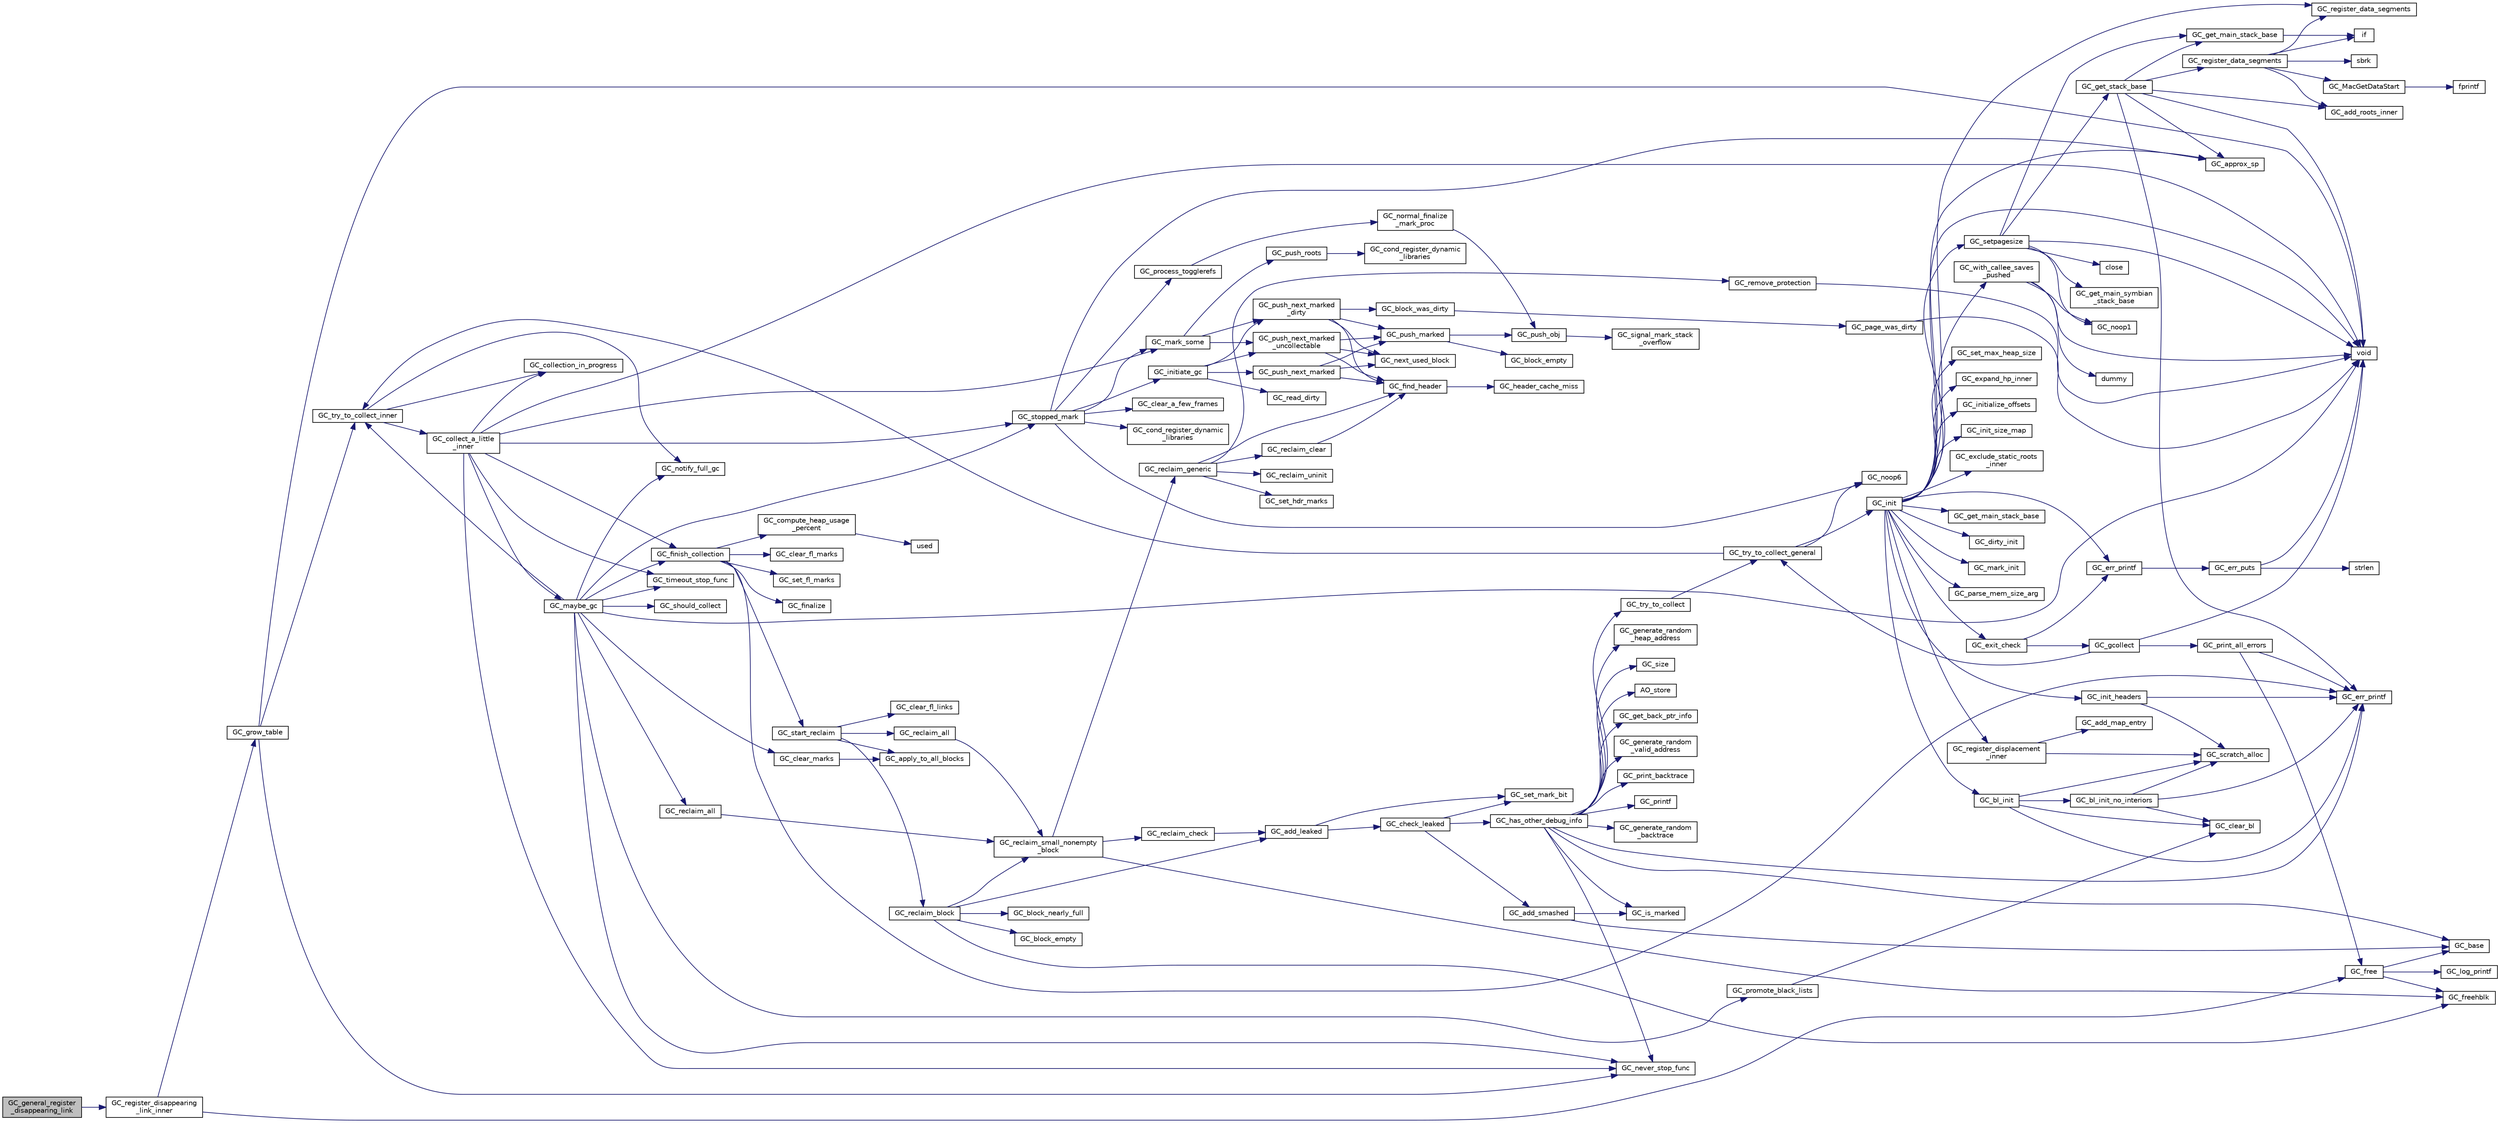 digraph "GC_general_register_disappearing_link"
{
  edge [fontname="Helvetica",fontsize="10",labelfontname="Helvetica",labelfontsize="10"];
  node [fontname="Helvetica",fontsize="10",shape=record];
  rankdir="LR";
  Node1626 [label="GC_general_register\l_disappearing_link",height=0.2,width=0.4,color="black", fillcolor="grey75", style="filled", fontcolor="black"];
  Node1626 -> Node1627 [color="midnightblue",fontsize="10",style="solid",fontname="Helvetica"];
  Node1627 [label="GC_register_disappearing\l_link_inner",height=0.2,width=0.4,color="black", fillcolor="white", style="filled",URL="$d3/d1e/finalize_8c.html#aa16063c0d8d9f6babcd6dba879d5a442"];
  Node1627 -> Node1628 [color="midnightblue",fontsize="10",style="solid",fontname="Helvetica"];
  Node1628 [label="GC_grow_table",height=0.2,width=0.4,color="black", fillcolor="white", style="filled",URL="$d3/d1e/finalize_8c.html#a716b17230f6f6e17b29bc7335984735a"];
  Node1628 -> Node1629 [color="midnightblue",fontsize="10",style="solid",fontname="Helvetica"];
  Node1629 [label="void",height=0.2,width=0.4,color="black", fillcolor="white", style="filled",URL="$d0/daa/gc_8h.html#a7e0f997409f0b1753e44b648fcd6fc39"];
  Node1628 -> Node1630 [color="midnightblue",fontsize="10",style="solid",fontname="Helvetica"];
  Node1630 [label="GC_try_to_collect_inner",height=0.2,width=0.4,color="black", fillcolor="white", style="filled",URL="$d9/d39/alloc_8c.html#a2add6e03db26dd061369fb1116eae67d"];
  Node1630 -> Node1631 [color="midnightblue",fontsize="10",style="solid",fontname="Helvetica"];
  Node1631 [label="GC_collection_in_progress",height=0.2,width=0.4,color="black", fillcolor="white", style="filled",URL="$dd/d79/gc__priv_8h.html#a0784f4bbd76df30f0d547e848e570d75"];
  Node1630 -> Node1632 [color="midnightblue",fontsize="10",style="solid",fontname="Helvetica"];
  Node1632 [label="GC_collect_a_little\l_inner",height=0.2,width=0.4,color="black", fillcolor="white", style="filled",URL="$d9/d39/alloc_8c.html#aa4521e4ff77319368671db2f7cc56ca4"];
  Node1632 -> Node1631 [color="midnightblue",fontsize="10",style="solid",fontname="Helvetica"];
  Node1632 -> Node1633 [color="midnightblue",fontsize="10",style="solid",fontname="Helvetica"];
  Node1633 [label="GC_mark_some",height=0.2,width=0.4,color="black", fillcolor="white", style="filled",URL="$dd/d79/gc__priv_8h.html#abc58b74d8f082c09663afed967bf7bd1"];
  Node1633 -> Node1634 [color="midnightblue",fontsize="10",style="solid",fontname="Helvetica"];
  Node1634 [label="GC_push_next_marked\l_dirty",height=0.2,width=0.4,color="black", fillcolor="white", style="filled",URL="$d1/db7/mark_8c.html#a2b64914843f3267ea62fb8cf095cb09d"];
  Node1634 -> Node1635 [color="midnightblue",fontsize="10",style="solid",fontname="Helvetica"];
  Node1635 [label="GC_next_used_block",height=0.2,width=0.4,color="black", fillcolor="white", style="filled",URL="$d2/d22/headers_8c.html#a6e4b2c04b60a205269287bedeae8753c"];
  Node1634 -> Node1636 [color="midnightblue",fontsize="10",style="solid",fontname="Helvetica"];
  Node1636 [label="GC_find_header",height=0.2,width=0.4,color="black", fillcolor="white", style="filled",URL="$d2/d22/headers_8c.html#a82a38fd3345ecdd1ab8e84422ed16022"];
  Node1636 -> Node1637 [color="midnightblue",fontsize="10",style="solid",fontname="Helvetica"];
  Node1637 [label="GC_header_cache_miss",height=0.2,width=0.4,color="black", fillcolor="white", style="filled",URL="$d2/d22/headers_8c.html#a6713a42cf8bb9b399bc20947f771b5c7"];
  Node1634 -> Node1638 [color="midnightblue",fontsize="10",style="solid",fontname="Helvetica"];
  Node1638 [label="GC_block_was_dirty",height=0.2,width=0.4,color="black", fillcolor="white", style="filled",URL="$d1/db7/mark_8c.html#ad3dbd3d31eb43d2ad442e22d523fd716"];
  Node1638 -> Node1639 [color="midnightblue",fontsize="10",style="solid",fontname="Helvetica"];
  Node1639 [label="GC_page_was_dirty",height=0.2,width=0.4,color="black", fillcolor="white", style="filled",URL="$dd/d79/gc__priv_8h.html#a6fa44797f4bbb69a231f72a3255960fe"];
  Node1639 -> Node1629 [color="midnightblue",fontsize="10",style="solid",fontname="Helvetica"];
  Node1634 -> Node1640 [color="midnightblue",fontsize="10",style="solid",fontname="Helvetica"];
  Node1640 [label="GC_push_marked",height=0.2,width=0.4,color="black", fillcolor="white", style="filled",URL="$d1/db7/mark_8c.html#a3f6c642633cbcf2c4960bbb02a6b305c"];
  Node1640 -> Node1641 [color="midnightblue",fontsize="10",style="solid",fontname="Helvetica"];
  Node1641 [label="GC_block_empty",height=0.2,width=0.4,color="black", fillcolor="white", style="filled",URL="$dd/d79/gc__priv_8h.html#a492e5047848f1c2ee71297f76085b687"];
  Node1640 -> Node1642 [color="midnightblue",fontsize="10",style="solid",fontname="Helvetica"];
  Node1642 [label="GC_push_obj",height=0.2,width=0.4,color="black", fillcolor="white", style="filled",URL="$d8/d2e/gc__pmark_8h.html#a3bf1b3df20d6725c7b48570dc6334ae9"];
  Node1642 -> Node1643 [color="midnightblue",fontsize="10",style="solid",fontname="Helvetica"];
  Node1643 [label="GC_signal_mark_stack\l_overflow",height=0.2,width=0.4,color="black", fillcolor="white", style="filled",URL="$d8/d2e/gc__pmark_8h.html#ac7235e2e6e7dee5b8d82acb48bbf7c47"];
  Node1633 -> Node1644 [color="midnightblue",fontsize="10",style="solid",fontname="Helvetica"];
  Node1644 [label="GC_push_roots",height=0.2,width=0.4,color="black", fillcolor="white", style="filled",URL="$dd/d79/gc__priv_8h.html#aa286e2246387f4caab7aab61bd61c4f8"];
  Node1644 -> Node1645 [color="midnightblue",fontsize="10",style="solid",fontname="Helvetica"];
  Node1645 [label="GC_cond_register_dynamic\l_libraries",height=0.2,width=0.4,color="black", fillcolor="white", style="filled",URL="$dd/d54/mark__rts_8c.html#a8d8ac1f3d8195087879027a5c35988bb"];
  Node1633 -> Node1646 [color="midnightblue",fontsize="10",style="solid",fontname="Helvetica"];
  Node1646 [label="GC_push_next_marked\l_uncollectable",height=0.2,width=0.4,color="black", fillcolor="white", style="filled",URL="$d1/db7/mark_8c.html#ac45e0725fc752de3102a602c1f0cea01"];
  Node1646 -> Node1635 [color="midnightblue",fontsize="10",style="solid",fontname="Helvetica"];
  Node1646 -> Node1636 [color="midnightblue",fontsize="10",style="solid",fontname="Helvetica"];
  Node1646 -> Node1640 [color="midnightblue",fontsize="10",style="solid",fontname="Helvetica"];
  Node1632 -> Node1647 [color="midnightblue",fontsize="10",style="solid",fontname="Helvetica"];
  Node1647 [label="GC_stopped_mark",height=0.2,width=0.4,color="black", fillcolor="white", style="filled",URL="$d9/d39/alloc_8c.html#a770f751cf8819cb41e0cf38b7a36ef33"];
  Node1647 -> Node1648 [color="midnightblue",fontsize="10",style="solid",fontname="Helvetica"];
  Node1648 [label="GC_cond_register_dynamic\l_libraries",height=0.2,width=0.4,color="black", fillcolor="white", style="filled",URL="$dd/d79/gc__priv_8h.html#a8d8ac1f3d8195087879027a5c35988bb"];
  Node1647 -> Node1649 [color="midnightblue",fontsize="10",style="solid",fontname="Helvetica"];
  Node1649 [label="GC_process_togglerefs",height=0.2,width=0.4,color="black", fillcolor="white", style="filled",URL="$d3/d1e/finalize_8c.html#aa9239d76bc7e48761f3c53969bbc59bf"];
  Node1649 -> Node1650 [color="midnightblue",fontsize="10",style="solid",fontname="Helvetica"];
  Node1650 [label="GC_normal_finalize\l_mark_proc",height=0.2,width=0.4,color="black", fillcolor="white", style="filled",URL="$d3/d1e/finalize_8c.html#ad08f29bfcd6a376a69cedd2f97586baa"];
  Node1650 -> Node1642 [color="midnightblue",fontsize="10",style="solid",fontname="Helvetica"];
  Node1647 -> Node1651 [color="midnightblue",fontsize="10",style="solid",fontname="Helvetica"];
  Node1651 [label="GC_clear_a_few_frames",height=0.2,width=0.4,color="black", fillcolor="white", style="filled",URL="$d9/d39/alloc_8c.html#a4dccf283b324c02707dc118d2c76a82e"];
  Node1647 -> Node1652 [color="midnightblue",fontsize="10",style="solid",fontname="Helvetica"];
  Node1652 [label="GC_noop6",height=0.2,width=0.4,color="black", fillcolor="white", style="filled",URL="$dd/d79/gc__priv_8h.html#acb8ad0deabff4b0f2dd9dda6c7bd7190"];
  Node1647 -> Node1653 [color="midnightblue",fontsize="10",style="solid",fontname="Helvetica"];
  Node1653 [label="GC_initiate_gc",height=0.2,width=0.4,color="black", fillcolor="white", style="filled",URL="$dd/d79/gc__priv_8h.html#a84c21b48dfdf4029f20f20bcd03fabc5"];
  Node1653 -> Node1654 [color="midnightblue",fontsize="10",style="solid",fontname="Helvetica"];
  Node1654 [label="GC_read_dirty",height=0.2,width=0.4,color="black", fillcolor="white", style="filled",URL="$dd/d79/gc__priv_8h.html#ac54bdf2543cf0a3459be3ee5aac96e18"];
  Node1653 -> Node1634 [color="midnightblue",fontsize="10",style="solid",fontname="Helvetica"];
  Node1653 -> Node1655 [color="midnightblue",fontsize="10",style="solid",fontname="Helvetica"];
  Node1655 [label="GC_push_next_marked",height=0.2,width=0.4,color="black", fillcolor="white", style="filled",URL="$d1/db7/mark_8c.html#a85138116d042be2501da35dac96baa00"];
  Node1655 -> Node1635 [color="midnightblue",fontsize="10",style="solid",fontname="Helvetica"];
  Node1655 -> Node1636 [color="midnightblue",fontsize="10",style="solid",fontname="Helvetica"];
  Node1655 -> Node1640 [color="midnightblue",fontsize="10",style="solid",fontname="Helvetica"];
  Node1653 -> Node1646 [color="midnightblue",fontsize="10",style="solid",fontname="Helvetica"];
  Node1647 -> Node1633 [color="midnightblue",fontsize="10",style="solid",fontname="Helvetica"];
  Node1647 -> Node1656 [color="midnightblue",fontsize="10",style="solid",fontname="Helvetica"];
  Node1656 [label="GC_approx_sp",height=0.2,width=0.4,color="black", fillcolor="white", style="filled",URL="$dd/d79/gc__priv_8h.html#a63ad3c8487c6bdefff474f15bb986e81"];
  Node1632 -> Node1657 [color="midnightblue",fontsize="10",style="solid",fontname="Helvetica"];
  Node1657 [label="GC_timeout_stop_func",height=0.2,width=0.4,color="black", fillcolor="white", style="filled",URL="$d9/d39/alloc_8c.html#a4ff1e49182c4fb83f2e6aa1c7ded2071"];
  Node1632 -> Node1629 [color="midnightblue",fontsize="10",style="solid",fontname="Helvetica"];
  Node1632 -> Node1658 [color="midnightblue",fontsize="10",style="solid",fontname="Helvetica"];
  Node1658 [label="GC_never_stop_func",height=0.2,width=0.4,color="black", fillcolor="white", style="filled",URL="$d9/d39/alloc_8c.html#a198983e95d71e4daf794092f12618009"];
  Node1632 -> Node1659 [color="midnightblue",fontsize="10",style="solid",fontname="Helvetica"];
  Node1659 [label="GC_finish_collection",height=0.2,width=0.4,color="black", fillcolor="white", style="filled",URL="$d9/d39/alloc_8c.html#a3c34c8a98cd8b3be1725944ba54701ad"];
  Node1659 -> Node1660 [color="midnightblue",fontsize="10",style="solid",fontname="Helvetica"];
  Node1660 [label="GC_set_fl_marks",height=0.2,width=0.4,color="black", fillcolor="white", style="filled",URL="$d9/d39/alloc_8c.html#a48dd9a512111c483ccdae63a89a10e59"];
  Node1659 -> Node1661 [color="midnightblue",fontsize="10",style="solid",fontname="Helvetica"];
  Node1661 [label="GC_start_reclaim",height=0.2,width=0.4,color="black", fillcolor="white", style="filled",URL="$dd/d79/gc__priv_8h.html#a3d4aa82f45c24b3b7a8eb3e607582995"];
  Node1661 -> Node1662 [color="midnightblue",fontsize="10",style="solid",fontname="Helvetica"];
  Node1662 [label="GC_clear_fl_links",height=0.2,width=0.4,color="black", fillcolor="white", style="filled",URL="$d7/d0b/reclaim_8c.html#a8dd938713e06c8a0434bb0063e4fe1ff"];
  Node1661 -> Node1663 [color="midnightblue",fontsize="10",style="solid",fontname="Helvetica"];
  Node1663 [label="GC_apply_to_all_blocks",height=0.2,width=0.4,color="black", fillcolor="white", style="filled",URL="$d2/d22/headers_8c.html#a48a8aa76f61165c1116bb7a3a52d9ac5"];
  Node1661 -> Node1664 [color="midnightblue",fontsize="10",style="solid",fontname="Helvetica"];
  Node1664 [label="GC_reclaim_block",height=0.2,width=0.4,color="black", fillcolor="white", style="filled",URL="$d7/d0b/reclaim_8c.html#a7721e31790b860809f5b25aef40ac673"];
  Node1664 -> Node1665 [color="midnightblue",fontsize="10",style="solid",fontname="Helvetica"];
  Node1665 [label="GC_add_leaked",height=0.2,width=0.4,color="black", fillcolor="white", style="filled",URL="$d7/d0b/reclaim_8c.html#afccf6e87c1d8bdbe9ea41221a3dc78ad"];
  Node1665 -> Node1666 [color="midnightblue",fontsize="10",style="solid",fontname="Helvetica"];
  Node1666 [label="GC_check_leaked",height=0.2,width=0.4,color="black", fillcolor="white", style="filled",URL="$d3/d7b/dbg__mlc_8c.html#a4985b7b1cc5846b5fc372ada1a410071"];
  Node1666 -> Node1667 [color="midnightblue",fontsize="10",style="solid",fontname="Helvetica"];
  Node1667 [label="GC_has_other_debug_info",height=0.2,width=0.4,color="black", fillcolor="white", style="filled",URL="$d3/d7b/dbg__mlc_8c.html#a1e8d4ec327bfee97d5936431e51c3ef6"];
  Node1667 -> Node1668 [color="midnightblue",fontsize="10",style="solid",fontname="Helvetica"];
  Node1668 [label="GC_size",height=0.2,width=0.4,color="black", fillcolor="white", style="filled",URL="$d0/daa/gc_8h.html#a8e4b29a6f09c281e53721eba5f206cf8"];
  Node1667 -> Node1669 [color="midnightblue",fontsize="10",style="solid",fontname="Helvetica"];
  Node1669 [label="AO_store",height=0.2,width=0.4,color="black", fillcolor="white", style="filled",URL="$de/da5/generic-small_8h.html#aa31bf334f050b63089046aa522cacdc9"];
  Node1667 -> Node1670 [color="midnightblue",fontsize="10",style="solid",fontname="Helvetica"];
  Node1670 [label="GC_get_back_ptr_info",height=0.2,width=0.4,color="black", fillcolor="white", style="filled",URL="$d1/d12/gc__backptr_8h.html#adf1bbdb7ae913d2c830b03c68a46dbc4"];
  Node1667 -> Node1671 [color="midnightblue",fontsize="10",style="solid",fontname="Helvetica"];
  Node1671 [label="GC_base",height=0.2,width=0.4,color="black", fillcolor="white", style="filled",URL="$d0/daa/gc_8h.html#a8b93cd0c8d9c312bbdf0e679d10b680a"];
  Node1667 -> Node1672 [color="midnightblue",fontsize="10",style="solid",fontname="Helvetica"];
  Node1672 [label="GC_generate_random\l_heap_address",height=0.2,width=0.4,color="black", fillcolor="white", style="filled",URL="$d1/d12/gc__backptr_8h.html#a1d6517e661024a0531a120458a888654"];
  Node1667 -> Node1673 [color="midnightblue",fontsize="10",style="solid",fontname="Helvetica"];
  Node1673 [label="GC_generate_random\l_valid_address",height=0.2,width=0.4,color="black", fillcolor="white", style="filled",URL="$d1/d12/gc__backptr_8h.html#a1a7cecbc608801ff228aa5b9a63203fb"];
  Node1667 -> Node1674 [color="midnightblue",fontsize="10",style="solid",fontname="Helvetica"];
  Node1674 [label="GC_is_marked",height=0.2,width=0.4,color="black", fillcolor="white", style="filled",URL="$d4/d23/gc__mark_8h.html#a268392cfc127d2574a72a58dd517e926"];
  Node1667 -> Node1675 [color="midnightblue",fontsize="10",style="solid",fontname="Helvetica"];
  Node1675 [label="GC_print_backtrace",height=0.2,width=0.4,color="black", fillcolor="white", style="filled",URL="$d1/d12/gc__backptr_8h.html#aae6654dbd1cbf8f9169002044dca341c"];
  Node1667 -> Node1676 [color="midnightblue",fontsize="10",style="solid",fontname="Helvetica"];
  Node1676 [label="GC_err_printf",height=0.2,width=0.4,color="black", fillcolor="white", style="filled",URL="$dd/d79/gc__priv_8h.html#a515817b1cc28538efe42e953361e6cb1"];
  Node1667 -> Node1677 [color="midnightblue",fontsize="10",style="solid",fontname="Helvetica"];
  Node1677 [label="GC_printf",height=0.2,width=0.4,color="black", fillcolor="white", style="filled",URL="$dd/d79/gc__priv_8h.html#af88bfca208f01c5a5b986b6875d279c5"];
  Node1667 -> Node1678 [color="midnightblue",fontsize="10",style="solid",fontname="Helvetica"];
  Node1678 [label="GC_generate_random\l_backtrace",height=0.2,width=0.4,color="black", fillcolor="white", style="filled",URL="$d1/d12/gc__backptr_8h.html#abf6a51b99f26482e856763f27018f009"];
  Node1667 -> Node1679 [color="midnightblue",fontsize="10",style="solid",fontname="Helvetica"];
  Node1679 [label="GC_try_to_collect",height=0.2,width=0.4,color="black", fillcolor="white", style="filled",URL="$d9/d39/alloc_8c.html#ad5a1cc1b1694e4370eef16ec02100a0a"];
  Node1679 -> Node1680 [color="midnightblue",fontsize="10",style="solid",fontname="Helvetica"];
  Node1680 [label="GC_try_to_collect_general",height=0.2,width=0.4,color="black", fillcolor="white", style="filled",URL="$d9/d39/alloc_8c.html#a70b496ceee236d78b93b578c73695d6a"];
  Node1680 -> Node1681 [color="midnightblue",fontsize="10",style="solid",fontname="Helvetica"];
  Node1681 [label="GC_init",height=0.2,width=0.4,color="black", fillcolor="white", style="filled",URL="$d0/daa/gc_8h.html#a16a0e282a07c598595436b79e88d6e00"];
  Node1681 -> Node1629 [color="midnightblue",fontsize="10",style="solid",fontname="Helvetica"];
  Node1681 -> Node1682 [color="midnightblue",fontsize="10",style="solid",fontname="Helvetica"];
  Node1682 [label="GC_setpagesize",height=0.2,width=0.4,color="black", fillcolor="white", style="filled",URL="$dd/d79/gc__priv_8h.html#a69f36e8eacdbd088bfd0fe6b8187d13f"];
  Node1682 -> Node1683 [color="midnightblue",fontsize="10",style="solid",fontname="Helvetica"];
  Node1683 [label="GC_get_stack_base",height=0.2,width=0.4,color="black", fillcolor="white", style="filled",URL="$d2/d3c/os__dep_8c.html#a09251998bd28d60637173777b72fec2f"];
  Node1683 -> Node1684 [color="midnightblue",fontsize="10",style="solid",fontname="Helvetica"];
  Node1684 [label="GC_get_main_stack_base",height=0.2,width=0.4,color="black", fillcolor="white", style="filled",URL="$d2/d3c/os__dep_8c.html#af9cca322f452a3242d4ddae4f582ace7"];
  Node1684 -> Node1685 [color="midnightblue",fontsize="10",style="solid",fontname="Helvetica"];
  Node1685 [label="if",height=0.2,width=0.4,color="black", fillcolor="white", style="filled",URL="$dc/ddc/3rd_party_2flex-2_85_835_2parse_8c.html#a5468319b5337c3d6192d299ceb3062fc"];
  Node1683 -> Node1656 [color="midnightblue",fontsize="10",style="solid",fontname="Helvetica"];
  Node1683 -> Node1686 [color="midnightblue",fontsize="10",style="solid",fontname="Helvetica"];
  Node1686 [label="GC_register_data_segments",height=0.2,width=0.4,color="black", fillcolor="white", style="filled",URL="$d2/d3c/os__dep_8c.html#a3d0d3f82fd76148cd7432d53d70b1fc6"];
  Node1686 -> Node1685 [color="midnightblue",fontsize="10",style="solid",fontname="Helvetica"];
  Node1686 -> Node1687 [color="midnightblue",fontsize="10",style="solid",fontname="Helvetica"];
  Node1687 [label="GC_register_data_segments",height=0.2,width=0.4,color="black", fillcolor="white", style="filled",URL="$df/db9/_amiga_o_s_8c.html#a3d0d3f82fd76148cd7432d53d70b1fc6"];
  Node1686 -> Node1688 [color="midnightblue",fontsize="10",style="solid",fontname="Helvetica"];
  Node1688 [label="GC_add_roots_inner",height=0.2,width=0.4,color="black", fillcolor="white", style="filled",URL="$dd/d79/gc__priv_8h.html#a75a78418f0a04f04ffd9edd82461f646"];
  Node1686 -> Node1689 [color="midnightblue",fontsize="10",style="solid",fontname="Helvetica"];
  Node1689 [label="sbrk",height=0.2,width=0.4,color="black", fillcolor="white", style="filled",URL="$d4/d98/g_09_09malloc_8c.html#af449de63ece64281502c546e6c491cc3"];
  Node1686 -> Node1690 [color="midnightblue",fontsize="10",style="solid",fontname="Helvetica"];
  Node1690 [label="GC_MacGetDataStart",height=0.2,width=0.4,color="black", fillcolor="white", style="filled",URL="$de/d92/_mac_o_s_8c.html#af0f592ca26979a59bef5485b6b146f17"];
  Node1690 -> Node1691 [color="midnightblue",fontsize="10",style="solid",fontname="Helvetica"];
  Node1691 [label="fprintf",height=0.2,width=0.4,color="black", fillcolor="white", style="filled",URL="$d2/d8c/examplehs038_8m.html#ae272956ea74f28b2f067d455fead331f"];
  Node1683 -> Node1676 [color="midnightblue",fontsize="10",style="solid",fontname="Helvetica"];
  Node1683 -> Node1688 [color="midnightblue",fontsize="10",style="solid",fontname="Helvetica"];
  Node1683 -> Node1629 [color="midnightblue",fontsize="10",style="solid",fontname="Helvetica"];
  Node1682 -> Node1629 [color="midnightblue",fontsize="10",style="solid",fontname="Helvetica"];
  Node1682 -> Node1692 [color="midnightblue",fontsize="10",style="solid",fontname="Helvetica"];
  Node1692 [label="GC_noop1",height=0.2,width=0.4,color="black", fillcolor="white", style="filled",URL="$d0/daa/gc_8h.html#a233015def2a1752a7feb7c81d34f89e6"];
  Node1682 -> Node1693 [color="midnightblue",fontsize="10",style="solid",fontname="Helvetica"];
  Node1693 [label="close",height=0.2,width=0.4,color="black", fillcolor="white", style="filled",URL="$de/def/kim__info_8m.html#aff74ba1ae73082324b3adcbdd8d78860"];
  Node1682 -> Node1684 [color="midnightblue",fontsize="10",style="solid",fontname="Helvetica"];
  Node1682 -> Node1694 [color="midnightblue",fontsize="10",style="solid",fontname="Helvetica"];
  Node1694 [label="GC_get_main_symbian\l_stack_base",height=0.2,width=0.4,color="black", fillcolor="white", style="filled",URL="$df/dac/symbian_8cpp.html#a4abe4d117f7529e3efefad688145a791"];
  Node1681 -> Node1695 [color="midnightblue",fontsize="10",style="solid",fontname="Helvetica"];
  Node1695 [label="GC_err_printf",height=0.2,width=0.4,color="black", fillcolor="white", style="filled",URL="$de/dd3/gc_2misc_8c.html#a65add866e165472e33077885ab5cb57d"];
  Node1695 -> Node1696 [color="midnightblue",fontsize="10",style="solid",fontname="Helvetica"];
  Node1696 [label="GC_err_puts",height=0.2,width=0.4,color="black", fillcolor="white", style="filled",URL="$de/dd3/gc_2misc_8c.html#ac8e0ae3d9050e13056af620d0395c587"];
  Node1696 -> Node1629 [color="midnightblue",fontsize="10",style="solid",fontname="Helvetica"];
  Node1696 -> Node1697 [color="midnightblue",fontsize="10",style="solid",fontname="Helvetica"];
  Node1697 [label="strlen",height=0.2,width=0.4,color="black", fillcolor="white", style="filled",URL="$d7/d57/iregex_8c.html#a492442620ce65db20fe7297b43cbca65"];
  Node1681 -> Node1698 [color="midnightblue",fontsize="10",style="solid",fontname="Helvetica"];
  Node1698 [label="GC_exclude_static_roots\l_inner",height=0.2,width=0.4,color="black", fillcolor="white", style="filled",URL="$dd/d79/gc__priv_8h.html#a9de5e042f9c16b0710e64611cfa92539"];
  Node1681 -> Node1699 [color="midnightblue",fontsize="10",style="solid",fontname="Helvetica"];
  Node1699 [label="GC_get_main_stack_base",height=0.2,width=0.4,color="black", fillcolor="white", style="filled",URL="$df/db9/_amiga_o_s_8c.html#af9cca322f452a3242d4ddae4f582ace7"];
  Node1681 -> Node1656 [color="midnightblue",fontsize="10",style="solid",fontname="Helvetica"];
  Node1681 -> Node1700 [color="midnightblue",fontsize="10",style="solid",fontname="Helvetica"];
  Node1700 [label="GC_dirty_init",height=0.2,width=0.4,color="black", fillcolor="white", style="filled",URL="$dd/d79/gc__priv_8h.html#a29a51493303bec3663137cb9ca6d2343"];
  Node1681 -> Node1687 [color="midnightblue",fontsize="10",style="solid",fontname="Helvetica"];
  Node1681 -> Node1701 [color="midnightblue",fontsize="10",style="solid",fontname="Helvetica"];
  Node1701 [label="GC_init_headers",height=0.2,width=0.4,color="black", fillcolor="white", style="filled",URL="$d2/d22/headers_8c.html#ab7801e7a7fe68245da22dff8da4dfa63"];
  Node1701 -> Node1702 [color="midnightblue",fontsize="10",style="solid",fontname="Helvetica"];
  Node1702 [label="GC_scratch_alloc",height=0.2,width=0.4,color="black", fillcolor="white", style="filled",URL="$d2/d22/headers_8c.html#ad4012dbe01b6c85c8c21b76e5d42b460"];
  Node1701 -> Node1676 [color="midnightblue",fontsize="10",style="solid",fontname="Helvetica"];
  Node1681 -> Node1703 [color="midnightblue",fontsize="10",style="solid",fontname="Helvetica"];
  Node1703 [label="GC_bl_init",height=0.2,width=0.4,color="black", fillcolor="white", style="filled",URL="$db/d5f/blacklst_8c.html#af4183eead1835a06b5062b1a9980df57"];
  Node1703 -> Node1704 [color="midnightblue",fontsize="10",style="solid",fontname="Helvetica"];
  Node1704 [label="GC_bl_init_no_interiors",height=0.2,width=0.4,color="black", fillcolor="white", style="filled",URL="$db/d5f/blacklst_8c.html#aa959cb7ecd954c5ce71a307a95e917b0"];
  Node1704 -> Node1702 [color="midnightblue",fontsize="10",style="solid",fontname="Helvetica"];
  Node1704 -> Node1676 [color="midnightblue",fontsize="10",style="solid",fontname="Helvetica"];
  Node1704 -> Node1705 [color="midnightblue",fontsize="10",style="solid",fontname="Helvetica"];
  Node1705 [label="GC_clear_bl",height=0.2,width=0.4,color="black", fillcolor="white", style="filled",URL="$db/d5f/blacklst_8c.html#abffd8217465e2a2af662066fae2c46b3"];
  Node1703 -> Node1702 [color="midnightblue",fontsize="10",style="solid",fontname="Helvetica"];
  Node1703 -> Node1676 [color="midnightblue",fontsize="10",style="solid",fontname="Helvetica"];
  Node1703 -> Node1705 [color="midnightblue",fontsize="10",style="solid",fontname="Helvetica"];
  Node1681 -> Node1706 [color="midnightblue",fontsize="10",style="solid",fontname="Helvetica"];
  Node1706 [label="GC_mark_init",height=0.2,width=0.4,color="black", fillcolor="white", style="filled",URL="$dd/d79/gc__priv_8h.html#a64108c12ea06e23af7be1d9c872be526"];
  Node1681 -> Node1707 [color="midnightblue",fontsize="10",style="solid",fontname="Helvetica"];
  Node1707 [label="GC_parse_mem_size_arg",height=0.2,width=0.4,color="black", fillcolor="white", style="filled",URL="$de/dd3/gc_2misc_8c.html#ad6fefa01e4246ef7c4658456d0c8d51c"];
  Node1681 -> Node1708 [color="midnightblue",fontsize="10",style="solid",fontname="Helvetica"];
  Node1708 [label="GC_set_max_heap_size",height=0.2,width=0.4,color="black", fillcolor="white", style="filled",URL="$d9/d39/alloc_8c.html#a19ab7146b88522de1093da71555be260"];
  Node1681 -> Node1709 [color="midnightblue",fontsize="10",style="solid",fontname="Helvetica"];
  Node1709 [label="GC_expand_hp_inner",height=0.2,width=0.4,color="black", fillcolor="white", style="filled",URL="$d9/d39/alloc_8c.html#ac5bcf928b3ddcd0be79f3b8e276ecb5c"];
  Node1681 -> Node1710 [color="midnightblue",fontsize="10",style="solid",fontname="Helvetica"];
  Node1710 [label="GC_initialize_offsets",height=0.2,width=0.4,color="black", fillcolor="white", style="filled",URL="$dd/d79/gc__priv_8h.html#abbd44583f2d985e9a2eb30303beb8f97"];
  Node1681 -> Node1711 [color="midnightblue",fontsize="10",style="solid",fontname="Helvetica"];
  Node1711 [label="GC_register_displacement\l_inner",height=0.2,width=0.4,color="black", fillcolor="white", style="filled",URL="$dd/d79/gc__priv_8h.html#a2a2204a2386781556aa1d3d70eb9bd04"];
  Node1711 -> Node1712 [color="midnightblue",fontsize="10",style="solid",fontname="Helvetica"];
  Node1712 [label="GC_add_map_entry",height=0.2,width=0.4,color="black", fillcolor="white", style="filled",URL="$dd/d79/gc__priv_8h.html#ac2326c77652399203efc82c6b971dc4e"];
  Node1711 -> Node1702 [color="midnightblue",fontsize="10",style="solid",fontname="Helvetica"];
  Node1681 -> Node1713 [color="midnightblue",fontsize="10",style="solid",fontname="Helvetica"];
  Node1713 [label="GC_init_size_map",height=0.2,width=0.4,color="black", fillcolor="white", style="filled",URL="$de/dd3/gc_2misc_8c.html#a8630ca36a509b7a5b0ff5091b59f261a"];
  Node1681 -> Node1714 [color="midnightblue",fontsize="10",style="solid",fontname="Helvetica"];
  Node1714 [label="GC_with_callee_saves\l_pushed",height=0.2,width=0.4,color="black", fillcolor="white", style="filled",URL="$dd/d79/gc__priv_8h.html#a6af56dbaf871f19819e42a5445771613"];
  Node1714 -> Node1715 [color="midnightblue",fontsize="10",style="solid",fontname="Helvetica"];
  Node1715 [label="dummy",height=0.2,width=0.4,color="black", fillcolor="white", style="filled",URL="$d7/d6b/ipoma-dummy_8f.html#a14e68597ab81208552434ccd2a9e8f4f"];
  Node1714 -> Node1692 [color="midnightblue",fontsize="10",style="solid",fontname="Helvetica"];
  Node1714 -> Node1629 [color="midnightblue",fontsize="10",style="solid",fontname="Helvetica"];
  Node1681 -> Node1716 [color="midnightblue",fontsize="10",style="solid",fontname="Helvetica"];
  Node1716 [label="GC_exit_check",height=0.2,width=0.4,color="black", fillcolor="white", style="filled",URL="$de/dd3/gc_2misc_8c.html#aebed0843915f857a3004b0b9fc88846e"];
  Node1716 -> Node1717 [color="midnightblue",fontsize="10",style="solid",fontname="Helvetica"];
  Node1717 [label="GC_gcollect",height=0.2,width=0.4,color="black", fillcolor="white", style="filled",URL="$d9/d39/alloc_8c.html#a726a8653def8e4e16be7e29c7617c7d5"];
  Node1717 -> Node1629 [color="midnightblue",fontsize="10",style="solid",fontname="Helvetica"];
  Node1717 -> Node1680 [color="midnightblue",fontsize="10",style="solid",fontname="Helvetica"];
  Node1717 -> Node1718 [color="midnightblue",fontsize="10",style="solid",fontname="Helvetica"];
  Node1718 [label="GC_print_all_errors",height=0.2,width=0.4,color="black", fillcolor="white", style="filled",URL="$dd/d79/gc__priv_8h.html#a9153adf9cf216b060c3ca8e2e69529db"];
  Node1718 -> Node1676 [color="midnightblue",fontsize="10",style="solid",fontname="Helvetica"];
  Node1718 -> Node1719 [color="midnightblue",fontsize="10",style="solid",fontname="Helvetica"];
  Node1719 [label="GC_free",height=0.2,width=0.4,color="black", fillcolor="white", style="filled",URL="$d0/daa/gc_8h.html#aef11fb85e24d9cdb7da9ef9df26d45b3"];
  Node1719 -> Node1720 [color="midnightblue",fontsize="10",style="solid",fontname="Helvetica"];
  Node1720 [label="GC_log_printf",height=0.2,width=0.4,color="black", fillcolor="white", style="filled",URL="$dd/d79/gc__priv_8h.html#ada843fec7ffa10957a47951e0691f73b"];
  Node1719 -> Node1671 [color="midnightblue",fontsize="10",style="solid",fontname="Helvetica"];
  Node1719 -> Node1721 [color="midnightblue",fontsize="10",style="solid",fontname="Helvetica"];
  Node1721 [label="GC_freehblk",height=0.2,width=0.4,color="black", fillcolor="white", style="filled",URL="$d8/d86/allchblk_8c.html#a2c41d1fbfff96311052f54041d5c659a"];
  Node1716 -> Node1695 [color="midnightblue",fontsize="10",style="solid",fontname="Helvetica"];
  Node1680 -> Node1652 [color="midnightblue",fontsize="10",style="solid",fontname="Helvetica"];
  Node1680 -> Node1630 [color="midnightblue",fontsize="10",style="solid",fontname="Helvetica"];
  Node1667 -> Node1658 [color="midnightblue",fontsize="10",style="solid",fontname="Helvetica"];
  Node1666 -> Node1722 [color="midnightblue",fontsize="10",style="solid",fontname="Helvetica"];
  Node1722 [label="GC_set_mark_bit",height=0.2,width=0.4,color="black", fillcolor="white", style="filled",URL="$d4/d23/gc__mark_8h.html#afb10ec125839271f2b9194b33de195d0"];
  Node1666 -> Node1723 [color="midnightblue",fontsize="10",style="solid",fontname="Helvetica"];
  Node1723 [label="GC_add_smashed",height=0.2,width=0.4,color="black", fillcolor="white", style="filled",URL="$d3/d7b/dbg__mlc_8c.html#a25d9083b1d677389672528b7e55c0ce6"];
  Node1723 -> Node1674 [color="midnightblue",fontsize="10",style="solid",fontname="Helvetica"];
  Node1723 -> Node1671 [color="midnightblue",fontsize="10",style="solid",fontname="Helvetica"];
  Node1665 -> Node1722 [color="midnightblue",fontsize="10",style="solid",fontname="Helvetica"];
  Node1664 -> Node1721 [color="midnightblue",fontsize="10",style="solid",fontname="Helvetica"];
  Node1664 -> Node1724 [color="midnightblue",fontsize="10",style="solid",fontname="Helvetica"];
  Node1724 [label="GC_block_empty",height=0.2,width=0.4,color="black", fillcolor="white", style="filled",URL="$d7/d0b/reclaim_8c.html#a492e5047848f1c2ee71297f76085b687"];
  Node1664 -> Node1725 [color="midnightblue",fontsize="10",style="solid",fontname="Helvetica"];
  Node1725 [label="GC_reclaim_small_nonempty\l_block",height=0.2,width=0.4,color="black", fillcolor="white", style="filled",URL="$d7/d0b/reclaim_8c.html#a713b42be146628271b9fceb7e768ded4"];
  Node1725 -> Node1726 [color="midnightblue",fontsize="10",style="solid",fontname="Helvetica"];
  Node1726 [label="GC_reclaim_check",height=0.2,width=0.4,color="black", fillcolor="white", style="filled",URL="$d7/d0b/reclaim_8c.html#a0bf4ca5537f7291287c78c2b67194525"];
  Node1726 -> Node1665 [color="midnightblue",fontsize="10",style="solid",fontname="Helvetica"];
  Node1725 -> Node1727 [color="midnightblue",fontsize="10",style="solid",fontname="Helvetica"];
  Node1727 [label="GC_reclaim_generic",height=0.2,width=0.4,color="black", fillcolor="white", style="filled",URL="$d7/d0b/reclaim_8c.html#a1cd641bd689b35751eeffdf2cab254fa"];
  Node1727 -> Node1636 [color="midnightblue",fontsize="10",style="solid",fontname="Helvetica"];
  Node1727 -> Node1728 [color="midnightblue",fontsize="10",style="solid",fontname="Helvetica"];
  Node1728 [label="GC_remove_protection",height=0.2,width=0.4,color="black", fillcolor="white", style="filled",URL="$dd/d79/gc__priv_8h.html#ac4f8d20ee0d59bc2cab4984343affea6"];
  Node1728 -> Node1629 [color="midnightblue",fontsize="10",style="solid",fontname="Helvetica"];
  Node1727 -> Node1729 [color="midnightblue",fontsize="10",style="solid",fontname="Helvetica"];
  Node1729 [label="GC_reclaim_clear",height=0.2,width=0.4,color="black", fillcolor="white", style="filled",URL="$d7/d0b/reclaim_8c.html#adf998593d510bd7665a5afa02cfeafbb"];
  Node1729 -> Node1636 [color="midnightblue",fontsize="10",style="solid",fontname="Helvetica"];
  Node1727 -> Node1730 [color="midnightblue",fontsize="10",style="solid",fontname="Helvetica"];
  Node1730 [label="GC_reclaim_uninit",height=0.2,width=0.4,color="black", fillcolor="white", style="filled",URL="$d7/d0b/reclaim_8c.html#ad162b1b61ccfb458d43b30023a882204"];
  Node1727 -> Node1731 [color="midnightblue",fontsize="10",style="solid",fontname="Helvetica"];
  Node1731 [label="GC_set_hdr_marks",height=0.2,width=0.4,color="black", fillcolor="white", style="filled",URL="$dd/d79/gc__priv_8h.html#ad83b8023011c333edd39adb21458dbd4"];
  Node1725 -> Node1721 [color="midnightblue",fontsize="10",style="solid",fontname="Helvetica"];
  Node1664 -> Node1732 [color="midnightblue",fontsize="10",style="solid",fontname="Helvetica"];
  Node1732 [label="GC_block_nearly_full",height=0.2,width=0.4,color="black", fillcolor="white", style="filled",URL="$d7/d0b/reclaim_8c.html#af026f6b9910679586f5492b505fbf407"];
  Node1661 -> Node1733 [color="midnightblue",fontsize="10",style="solid",fontname="Helvetica"];
  Node1733 [label="GC_reclaim_all",height=0.2,width=0.4,color="black", fillcolor="white", style="filled",URL="$d7/d0b/reclaim_8c.html#a07f36a322f6a08a42590b6b6933836c1"];
  Node1733 -> Node1725 [color="midnightblue",fontsize="10",style="solid",fontname="Helvetica"];
  Node1659 -> Node1734 [color="midnightblue",fontsize="10",style="solid",fontname="Helvetica"];
  Node1734 [label="GC_finalize",height=0.2,width=0.4,color="black", fillcolor="white", style="filled",URL="$d3/d1e/finalize_8c.html#aff4d08c622dd7510013587fcf7dd5326"];
  Node1659 -> Node1676 [color="midnightblue",fontsize="10",style="solid",fontname="Helvetica"];
  Node1659 -> Node1735 [color="midnightblue",fontsize="10",style="solid",fontname="Helvetica"];
  Node1735 [label="GC_clear_fl_marks",height=0.2,width=0.4,color="black", fillcolor="white", style="filled",URL="$d9/d39/alloc_8c.html#a9d14aaea713b0429ba5af5d7c7f1d4fa"];
  Node1659 -> Node1736 [color="midnightblue",fontsize="10",style="solid",fontname="Helvetica"];
  Node1736 [label="GC_compute_heap_usage\l_percent",height=0.2,width=0.4,color="black", fillcolor="white", style="filled",URL="$d9/d39/alloc_8c.html#ac738a54dc74b82adbc9ae90b5ea945ea"];
  Node1736 -> Node1737 [color="midnightblue",fontsize="10",style="solid",fontname="Helvetica"];
  Node1737 [label="used",height=0.2,width=0.4,color="black", fillcolor="white", style="filled",URL="$da/d25/_c_vode_set_options_8m.html#a11233cb8dd1c3244481b806257aaf22c"];
  Node1632 -> Node1738 [color="midnightblue",fontsize="10",style="solid",fontname="Helvetica"];
  Node1738 [label="GC_maybe_gc",height=0.2,width=0.4,color="black", fillcolor="white", style="filled",URL="$d9/d39/alloc_8c.html#a052bd8f73260d5517da328ec80bf2803"];
  Node1738 -> Node1739 [color="midnightblue",fontsize="10",style="solid",fontname="Helvetica"];
  Node1739 [label="GC_should_collect",height=0.2,width=0.4,color="black", fillcolor="white", style="filled",URL="$d9/d39/alloc_8c.html#acd4e74215cc34d11e02482518139ea4e"];
  Node1738 -> Node1630 [color="midnightblue",fontsize="10",style="solid",fontname="Helvetica"];
  Node1738 -> Node1658 [color="midnightblue",fontsize="10",style="solid",fontname="Helvetica"];
  Node1738 -> Node1740 [color="midnightblue",fontsize="10",style="solid",fontname="Helvetica"];
  Node1740 [label="GC_promote_black_lists",height=0.2,width=0.4,color="black", fillcolor="white", style="filled",URL="$db/d5f/blacklst_8c.html#a73c55ff2c441aea8590938040a7ad7b9"];
  Node1740 -> Node1705 [color="midnightblue",fontsize="10",style="solid",fontname="Helvetica"];
  Node1738 -> Node1629 [color="midnightblue",fontsize="10",style="solid",fontname="Helvetica"];
  Node1738 -> Node1741 [color="midnightblue",fontsize="10",style="solid",fontname="Helvetica"];
  Node1741 [label="GC_reclaim_all",height=0.2,width=0.4,color="black", fillcolor="white", style="filled",URL="$dd/d79/gc__priv_8h.html#a07f36a322f6a08a42590b6b6933836c1"];
  Node1741 -> Node1725 [color="midnightblue",fontsize="10",style="solid",fontname="Helvetica"];
  Node1738 -> Node1742 [color="midnightblue",fontsize="10",style="solid",fontname="Helvetica"];
  Node1742 [label="GC_notify_full_gc",height=0.2,width=0.4,color="black", fillcolor="white", style="filled",URL="$d9/d39/alloc_8c.html#aef07d92d52614ec0fe7f92e0f906e9e4"];
  Node1738 -> Node1743 [color="midnightblue",fontsize="10",style="solid",fontname="Helvetica"];
  Node1743 [label="GC_clear_marks",height=0.2,width=0.4,color="black", fillcolor="white", style="filled",URL="$dd/d79/gc__priv_8h.html#a369b11ea995b5788305a4e0ecb4caed8"];
  Node1743 -> Node1663 [color="midnightblue",fontsize="10",style="solid",fontname="Helvetica"];
  Node1738 -> Node1647 [color="midnightblue",fontsize="10",style="solid",fontname="Helvetica"];
  Node1738 -> Node1657 [color="midnightblue",fontsize="10",style="solid",fontname="Helvetica"];
  Node1738 -> Node1659 [color="midnightblue",fontsize="10",style="solid",fontname="Helvetica"];
  Node1630 -> Node1742 [color="midnightblue",fontsize="10",style="solid",fontname="Helvetica"];
  Node1628 -> Node1658 [color="midnightblue",fontsize="10",style="solid",fontname="Helvetica"];
  Node1627 -> Node1719 [color="midnightblue",fontsize="10",style="solid",fontname="Helvetica"];
}
